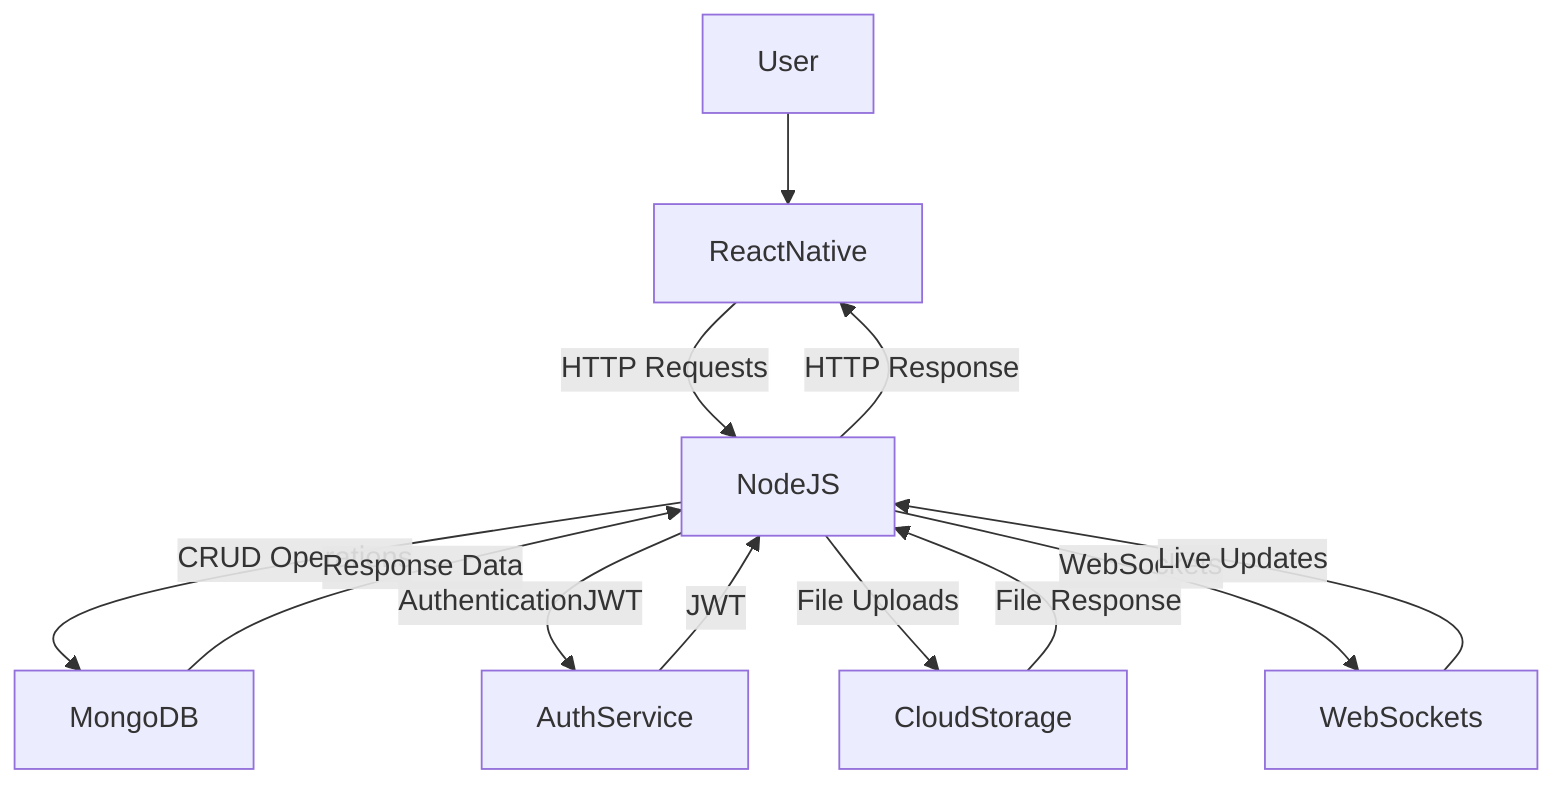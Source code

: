 graph TD;
    User-->ReactNative;
    ReactNative-->|HTTP Requests|NodeJS;
    NodeJS-->|CRUD Operations|MongoDB;
    MongoDB-->|Response Data|NodeJS;

    NodeJS-->|AuthenticationJWT|AuthService;
    NodeJS-->|File Uploads|CloudStorage;
    CloudStorage-->|File Response|NodeJS;


    NodeJS-->|WebSockets|WebSockets;
    WebSockets-->|Live Updates|NodeJS;
    AuthService-->|JWT|NodeJS;
    NodeJS-->|HTTP Response|ReactNative
